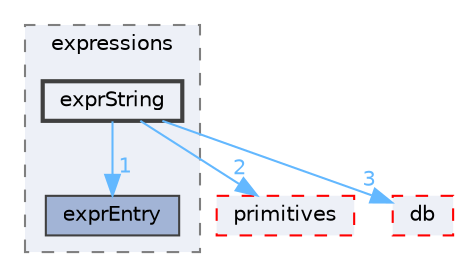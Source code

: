 digraph "src/OpenFOAM/expressions/exprString"
{
 // LATEX_PDF_SIZE
  bgcolor="transparent";
  edge [fontname=Helvetica,fontsize=10,labelfontname=Helvetica,labelfontsize=10];
  node [fontname=Helvetica,fontsize=10,shape=box,height=0.2,width=0.4];
  compound=true
  subgraph clusterdir_fa8eb60ad2eb9e73026ecc23442a4b28 {
    graph [ bgcolor="#edf0f7", pencolor="grey50", label="expressions", fontname=Helvetica,fontsize=10 style="filled,dashed", URL="dir_fa8eb60ad2eb9e73026ecc23442a4b28.html",tooltip=""]
  dir_717b75f27ac67074cba8ef767cf60063 [label="exprEntry", fillcolor="#a2b4d6", color="grey25", style="filled", URL="dir_717b75f27ac67074cba8ef767cf60063.html",tooltip=""];
  dir_9e204a2a1909bee6647bf96dcf40010d [label="exprString", fillcolor="#edf0f7", color="grey25", style="filled,bold", URL="dir_9e204a2a1909bee6647bf96dcf40010d.html",tooltip=""];
  }
  dir_3e50f45338116b169052b428016851aa [label="primitives", fillcolor="#edf0f7", color="red", style="filled,dashed", URL="dir_3e50f45338116b169052b428016851aa.html",tooltip=""];
  dir_63c634f7a7cfd679ac26c67fb30fc32f [label="db", fillcolor="#edf0f7", color="red", style="filled,dashed", URL="dir_63c634f7a7cfd679ac26c67fb30fc32f.html",tooltip=""];
  dir_9e204a2a1909bee6647bf96dcf40010d->dir_3e50f45338116b169052b428016851aa [headlabel="2", labeldistance=1.5 headhref="dir_001212_003069.html" href="dir_001212_003069.html" color="steelblue1" fontcolor="steelblue1"];
  dir_9e204a2a1909bee6647bf96dcf40010d->dir_63c634f7a7cfd679ac26c67fb30fc32f [headlabel="3", labeldistance=1.5 headhref="dir_001212_000817.html" href="dir_001212_000817.html" color="steelblue1" fontcolor="steelblue1"];
  dir_9e204a2a1909bee6647bf96dcf40010d->dir_717b75f27ac67074cba8ef767cf60063 [headlabel="1", labeldistance=1.5 headhref="dir_001212_001206.html" href="dir_001212_001206.html" color="steelblue1" fontcolor="steelblue1"];
}
